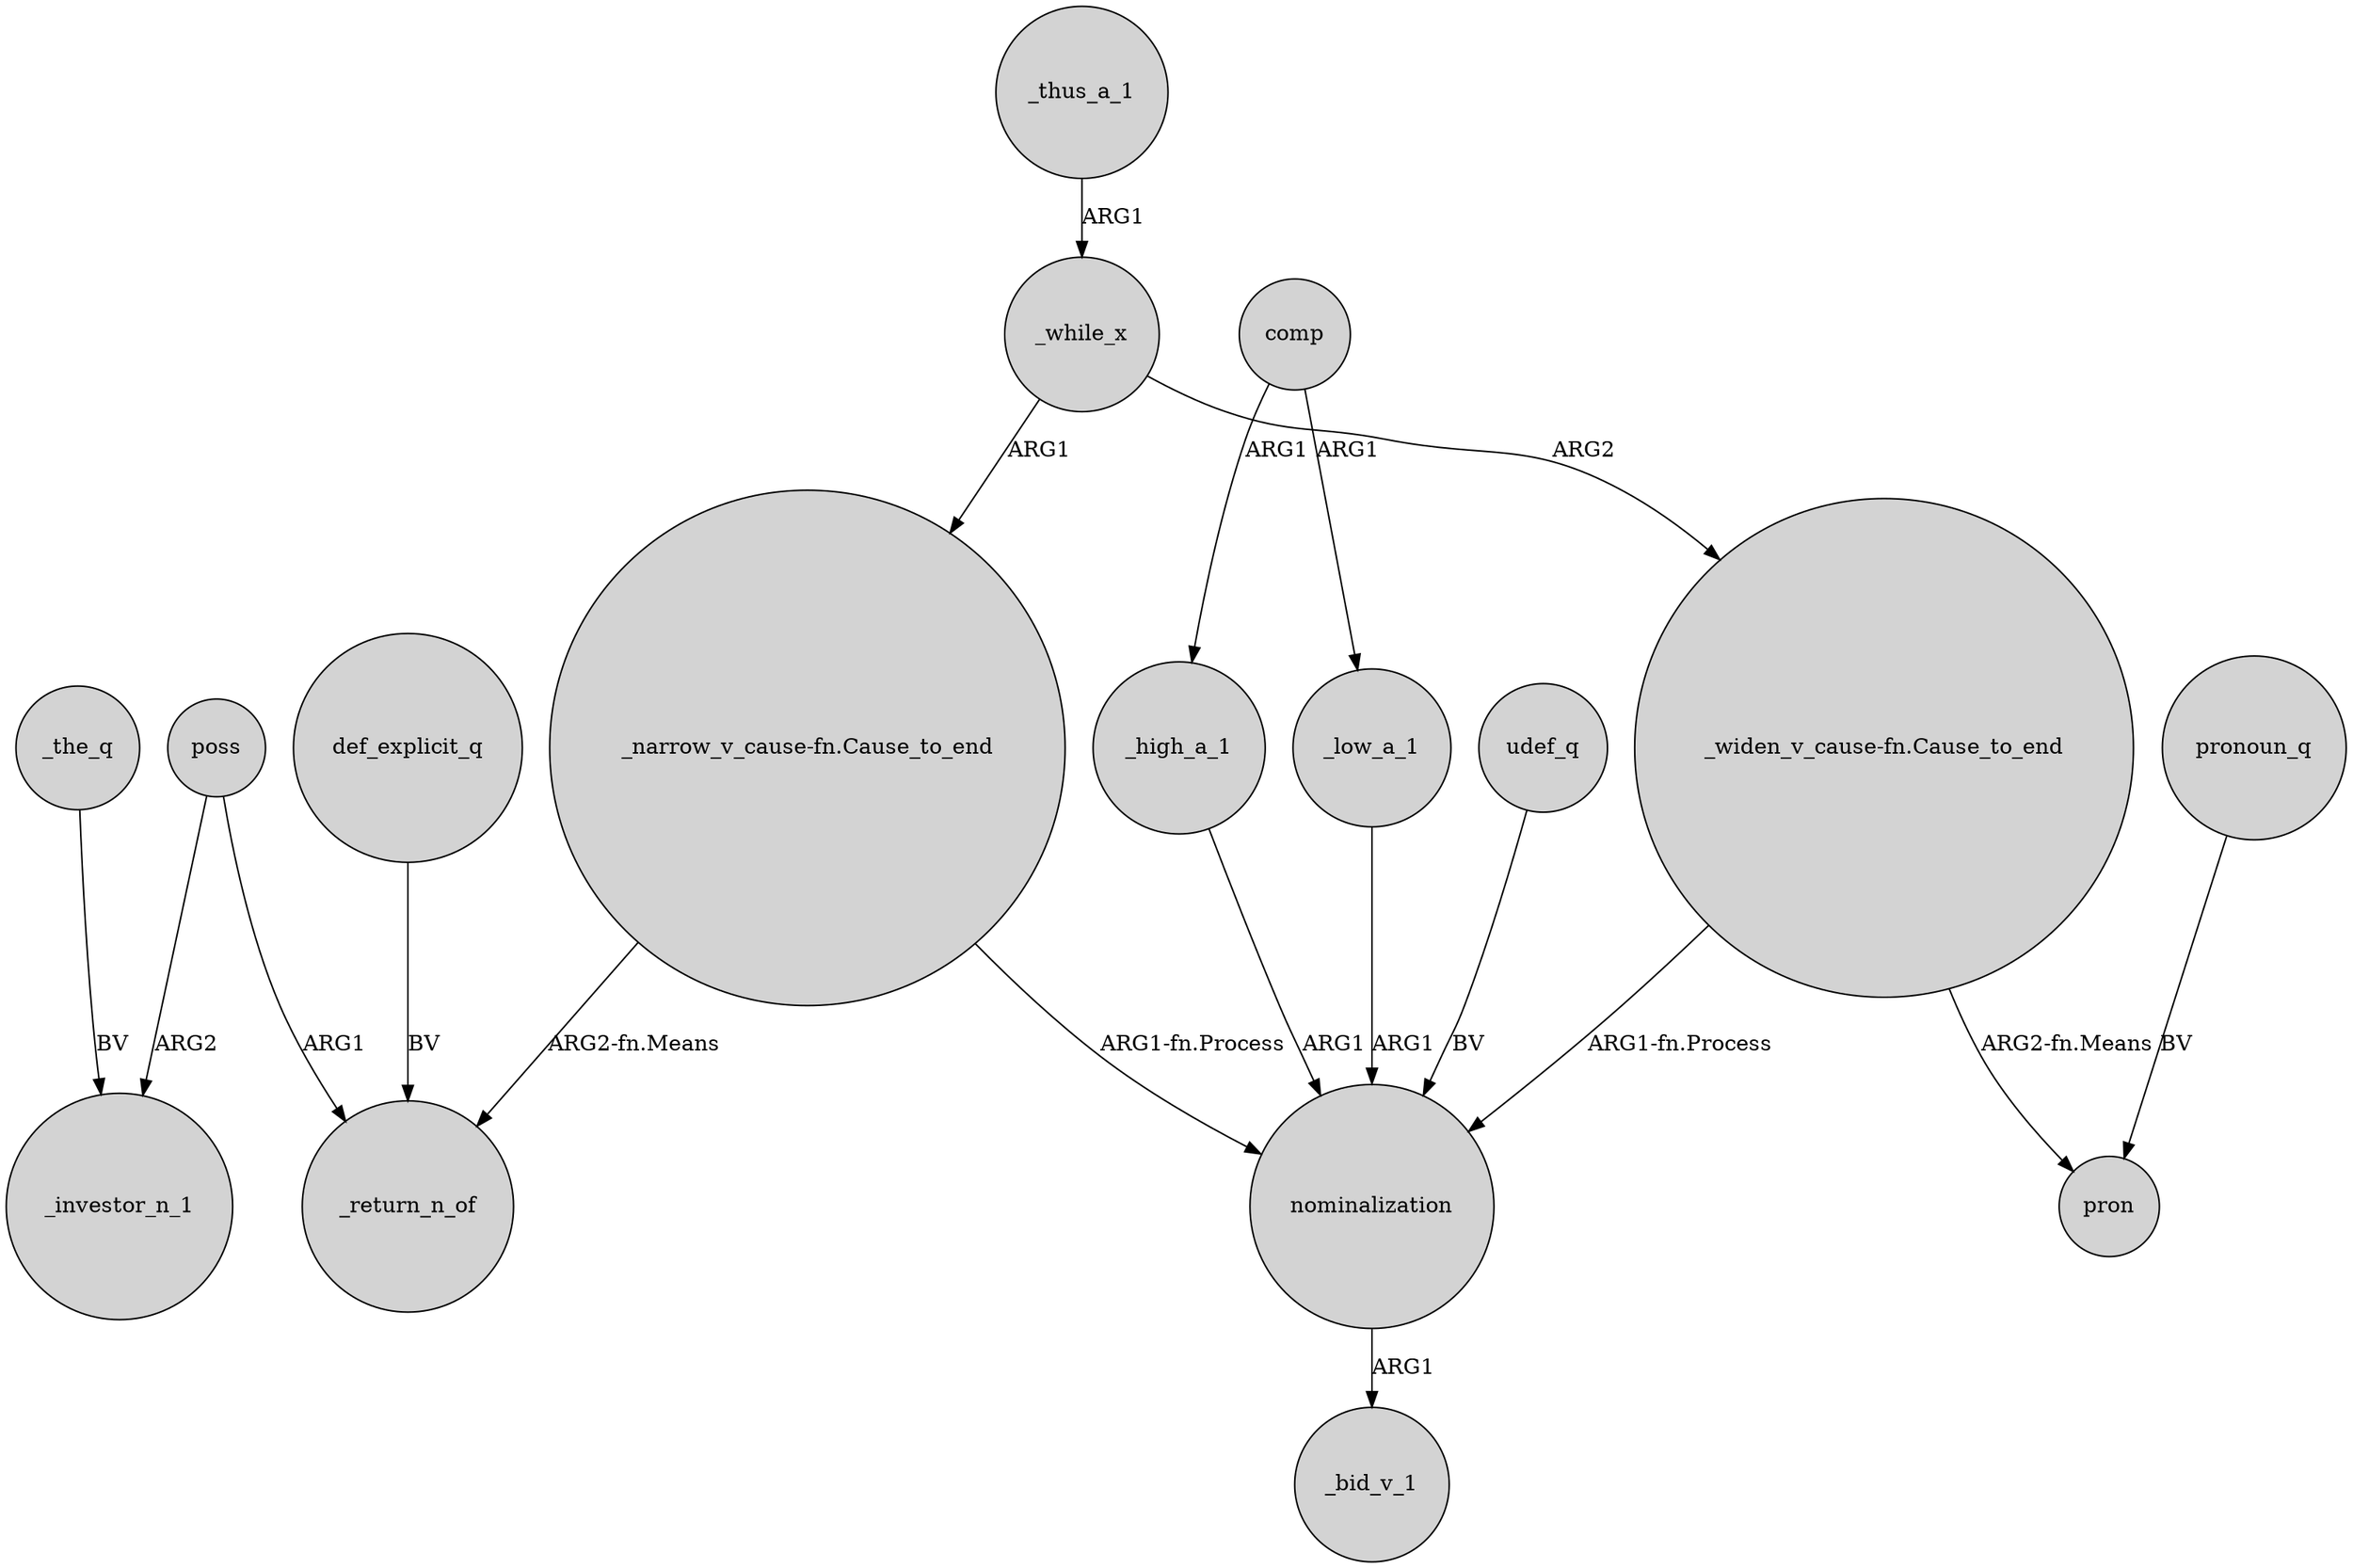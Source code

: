 digraph {
	node [shape=circle style=filled]
	poss -> _return_n_of [label=ARG1]
	_while_x -> "_narrow_v_cause-fn.Cause_to_end" [label=ARG1]
	_the_q -> _investor_n_1 [label=BV]
	comp -> _high_a_1 [label=ARG1]
	poss -> _investor_n_1 [label=ARG2]
	comp -> _low_a_1 [label=ARG1]
	_while_x -> "_widen_v_cause-fn.Cause_to_end" [label=ARG2]
	_thus_a_1 -> _while_x [label=ARG1]
	nominalization -> _bid_v_1 [label=ARG1]
	"_narrow_v_cause-fn.Cause_to_end" -> nominalization [label="ARG1-fn.Process"]
	def_explicit_q -> _return_n_of [label=BV]
	"_widen_v_cause-fn.Cause_to_end" -> pron [label="ARG2-fn.Means"]
	pronoun_q -> pron [label=BV]
	_low_a_1 -> nominalization [label=ARG1]
	_high_a_1 -> nominalization [label=ARG1]
	"_narrow_v_cause-fn.Cause_to_end" -> _return_n_of [label="ARG2-fn.Means"]
	udef_q -> nominalization [label=BV]
	"_widen_v_cause-fn.Cause_to_end" -> nominalization [label="ARG1-fn.Process"]
}
